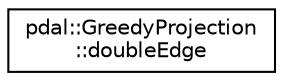 digraph "Graphical Class Hierarchy"
{
  edge [fontname="Helvetica",fontsize="10",labelfontname="Helvetica",labelfontsize="10"];
  node [fontname="Helvetica",fontsize="10",shape=record];
  rankdir="LR";
  Node1 [label="pdal::GreedyProjection\l::doubleEdge",height=0.2,width=0.4,color="black", fillcolor="white", style="filled",URL="$structpdal_1_1GreedyProjection_1_1doubleEdge.html",tooltip="Struct for storing the edges starting from a fringe point. "];
}
